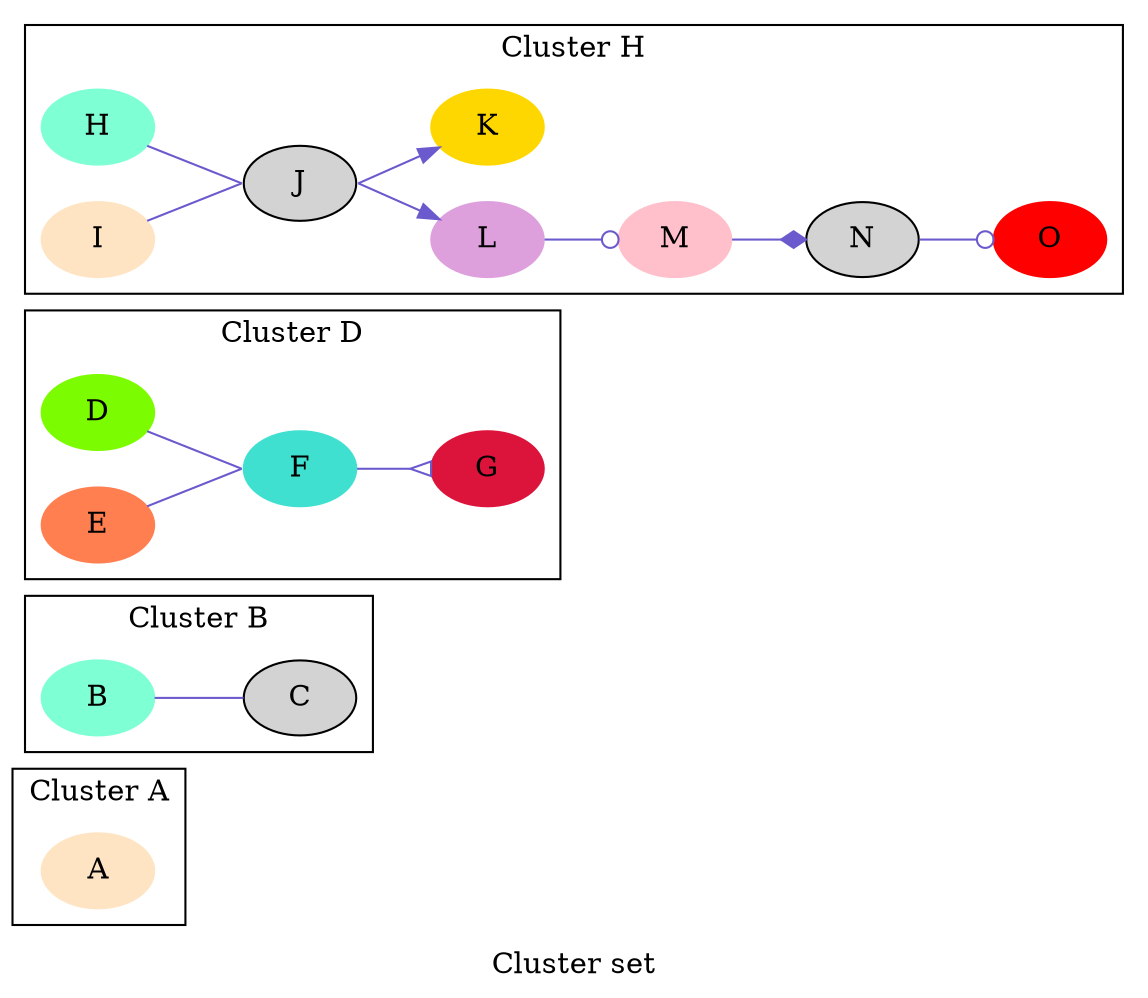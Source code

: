 digraph Perl
{
graph [ label="Cluster set" rankdir="LR" ]

subgraph "cluster A"
{
graph [ label="Cluster A" rankdir="LR" ]

"A" [ color="bisque" shape="oval" style="filled" ]
}

subgraph "cluster B"
{
graph [ label="Cluster B" rankdir="LR" ]

"B" [ color="aquamarine" shape="oval" style="filled" ]
"C" [ shape="oval" style="filled" ]
"B" -> "C" [ arrowhead="none" color="slateblue" label="" samehead="1" ]
}

subgraph "cluster D"
{
graph [ label="Cluster D" rankdir="LR" ]

"D" [ color="lawngreen" shape="oval" style="filled" ]
"F" [ color="turquoise" shape="oval" style="filled" ]
"D" -> "F" [ arrowhead="none" color="slateblue" label="" samehead="1" ]
"E" [ color="coral" shape="oval" style="filled" ]
"E" -> "F" [ arrowhead="none" color="slateblue" label="" samehead="1" ]
"G" [ color="crimson" shape="oval" style="filled" ]
"F" -> "G" [ arrowhead="invempty" color="slateblue" label="" sametail="1" ]
}

subgraph "cluster H"
{
graph [ label="Cluster H" rankdir="LR" ]

"H" [ color="aquamarine" shape="oval" style="filled" ]
"J" [ shape="oval" style="filled" ]
"H" -> "J" [ arrowhead="none" color="slateblue" label="" samehead="1" ]
"I" [ color="bisque" shape="oval" style="filled" ]
"I" -> "J" [ arrowhead="none" color="slateblue" label="" samehead="1" ]
"L" [ color="plum" shape="oval" style="filled" ]
"J" -> "L" [ color="slateblue" label="" sametail="1" ]
"K" [ color="gold" shape="oval" style="filled" ]
"J" -> "K" [ color="slateblue" label="" sametail="1" ]
"M" [ color="pink" shape="oval" style="filled" ]
"L" -> "M" [ arrowhead="odot" color="slateblue" label="" ]
"N" [ shape="oval" style="filled" ]
"M" -> "N" [ arrowhead="diamond" color="slateblue" label="" ]
"O" [ color="red" shape="oval" style="filled" ]
"N" -> "O" [ arrowhead="odot" color="slateblue" label="" ]
}
}

